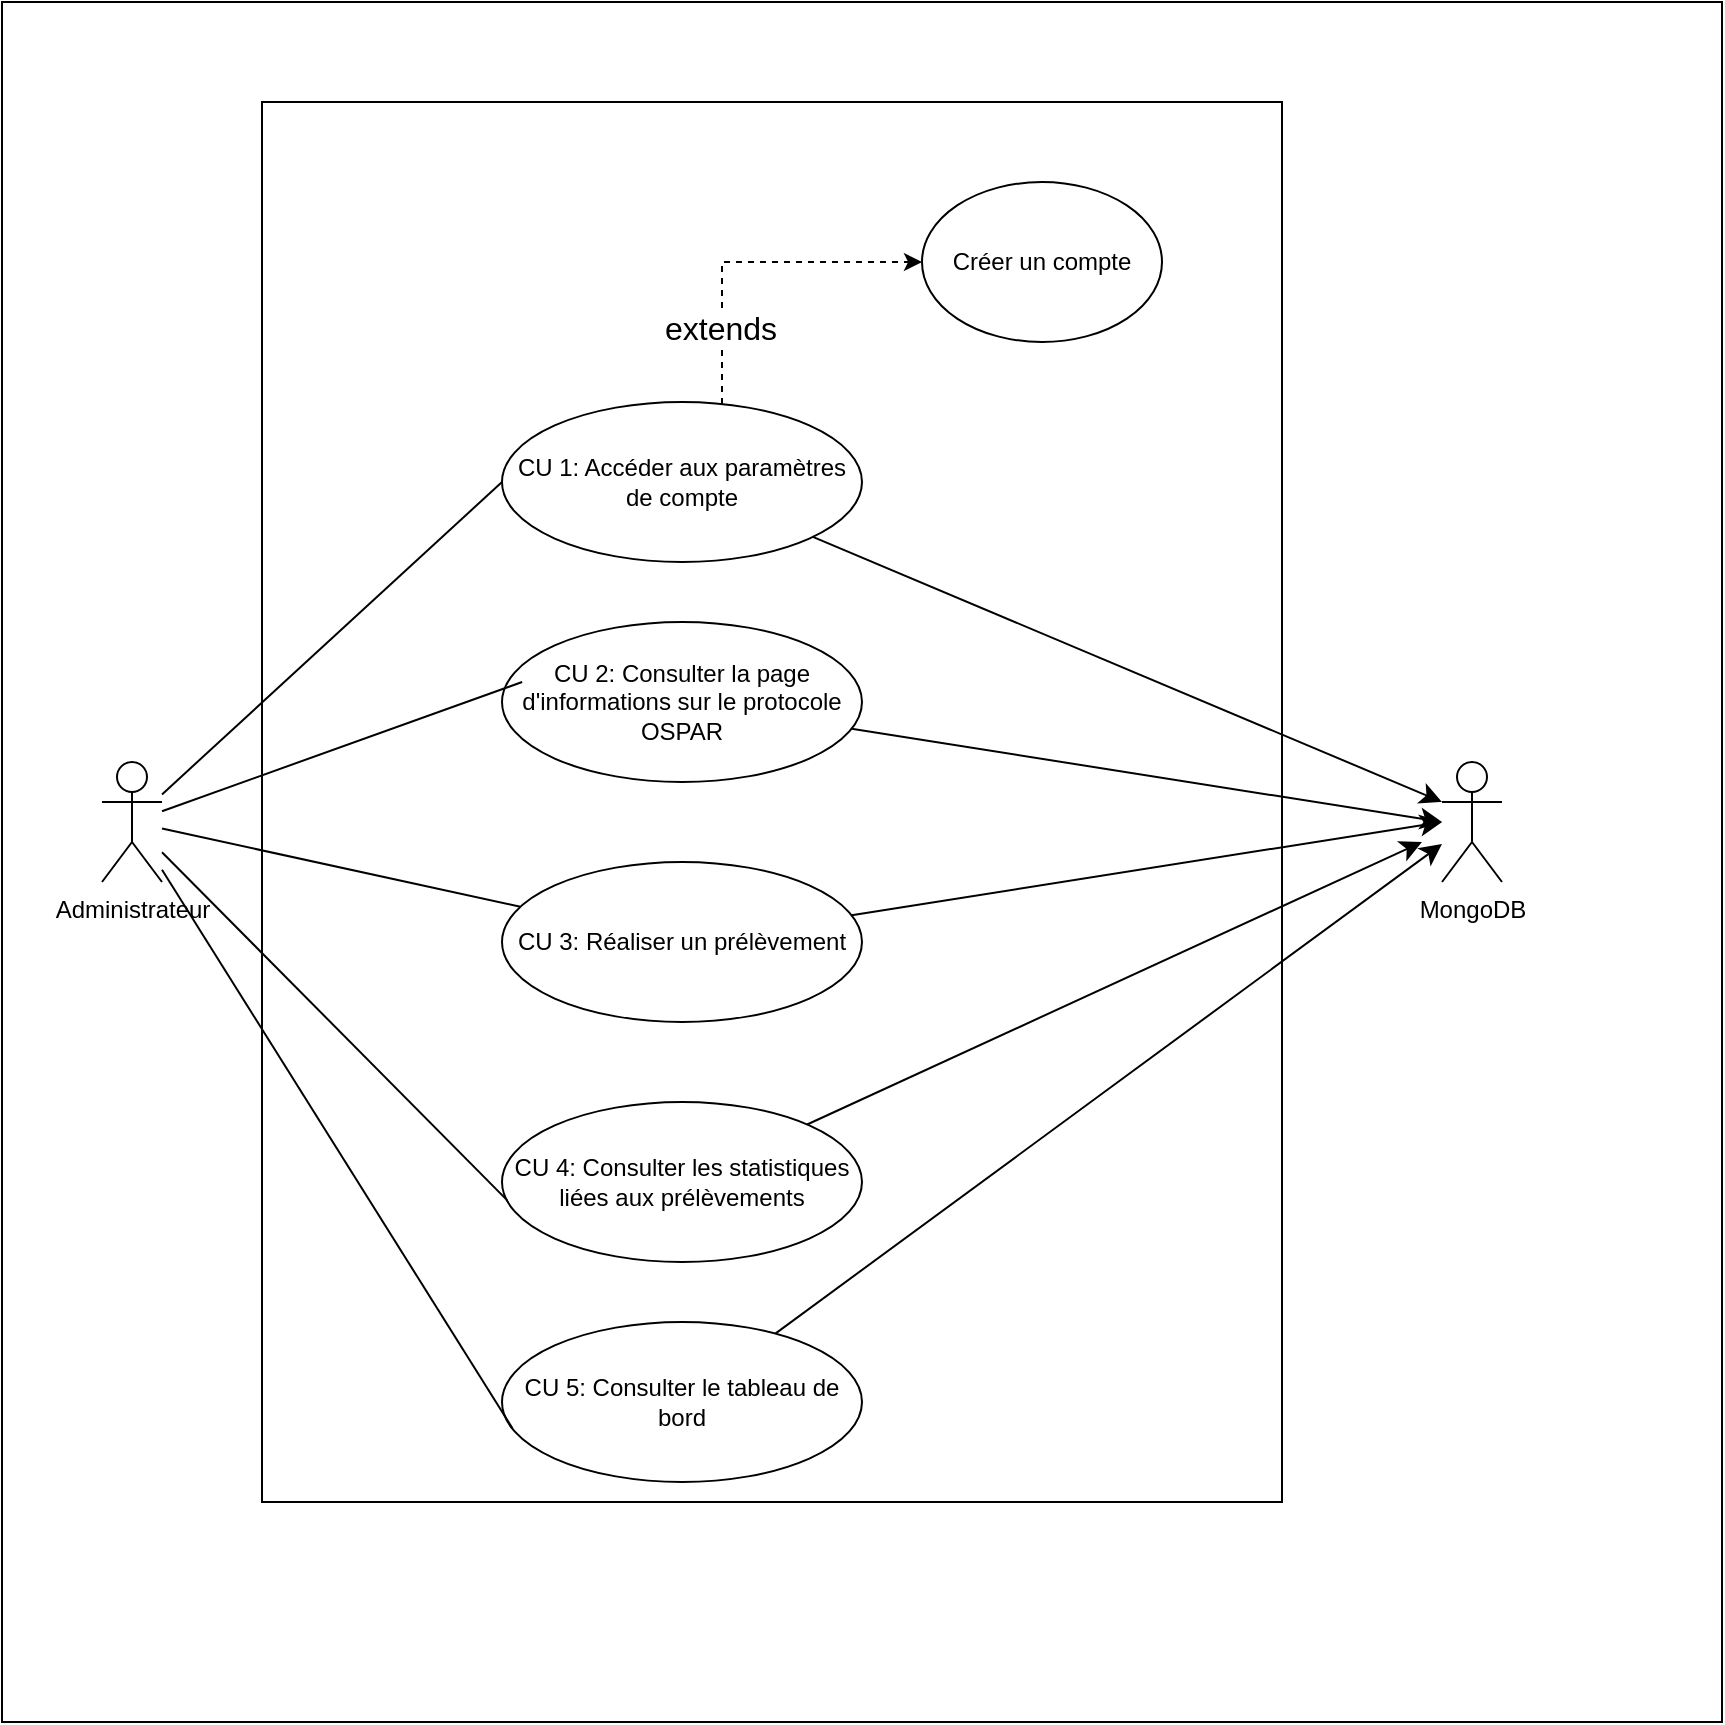 <mxfile version="26.0.10">
  <diagram name="Page-1" id="LubBqCAFF0eY_6Dfj3jN">
    <mxGraphModel dx="1002" dy="811" grid="1" gridSize="10" guides="1" tooltips="1" connect="1" arrows="1" fold="1" page="1" pageScale="1" pageWidth="850" pageHeight="1100" math="0" shadow="0">
      <root>
        <mxCell id="0" />
        <mxCell id="1" parent="0" />
        <mxCell id="bE1gFKcx4u8gwo7U3hTT-1" value="" style="whiteSpace=wrap;html=1;aspect=fixed;" parent="1" vertex="1">
          <mxGeometry x="30" y="20" width="860" height="860" as="geometry" />
        </mxCell>
        <mxCell id="hrwhk7hBxuppIEL_lkO9-1" value="Administrateur" style="shape=umlActor;verticalLabelPosition=bottom;verticalAlign=top;html=1;outlineConnect=0;" parent="1" vertex="1">
          <mxGeometry x="80" y="400" width="30" height="60" as="geometry" />
        </mxCell>
        <mxCell id="bE1gFKcx4u8gwo7U3hTT-4" value="" style="rounded=0;whiteSpace=wrap;html=1;" parent="1" vertex="1">
          <mxGeometry x="160" y="70" width="510" height="700" as="geometry" />
        </mxCell>
        <mxCell id="bE1gFKcx4u8gwo7U3hTT-5" value="MongoDB" style="shape=umlActor;verticalLabelPosition=bottom;verticalAlign=top;html=1;outlineConnect=0;" parent="1" vertex="1">
          <mxGeometry x="750" y="400" width="30" height="60" as="geometry" />
        </mxCell>
        <mxCell id="bE1gFKcx4u8gwo7U3hTT-11" style="edgeStyle=orthogonalEdgeStyle;rounded=0;orthogonalLoop=1;jettySize=auto;html=1;dashed=1;" parent="1" source="bE1gFKcx4u8gwo7U3hTT-6" target="bE1gFKcx4u8gwo7U3hTT-10" edge="1">
          <mxGeometry relative="1" as="geometry">
            <Array as="points">
              <mxPoint x="390" y="150" />
            </Array>
          </mxGeometry>
        </mxCell>
        <mxCell id="bE1gFKcx4u8gwo7U3hTT-12" value="&lt;font style=&quot;font-size: 16px;&quot;&gt;extends&lt;/font&gt;" style="edgeLabel;html=1;align=center;verticalAlign=middle;resizable=0;points=[];" parent="bE1gFKcx4u8gwo7U3hTT-11" vertex="1" connectable="0">
          <mxGeometry x="-0.55" y="1" relative="1" as="geometry">
            <mxPoint as="offset" />
          </mxGeometry>
        </mxCell>
        <mxCell id="bE1gFKcx4u8gwo7U3hTT-6" value="CU 1: Accéder aux paramètres de compte" style="ellipse;whiteSpace=wrap;html=1;" parent="1" vertex="1">
          <mxGeometry x="280" y="220" width="180" height="80" as="geometry" />
        </mxCell>
        <mxCell id="YEJC2_c8n0acilr_dagX-16" style="edgeStyle=none;curved=1;rounded=0;orthogonalLoop=1;jettySize=auto;html=1;fontSize=12;startSize=8;endSize=8;" edge="1" parent="1" source="bE1gFKcx4u8gwo7U3hTT-7">
          <mxGeometry relative="1" as="geometry">
            <mxPoint x="750" y="430" as="targetPoint" />
          </mxGeometry>
        </mxCell>
        <mxCell id="bE1gFKcx4u8gwo7U3hTT-7" value="CU 2: Consulter la page d&#39;informations sur le protocole OSPAR" style="ellipse;whiteSpace=wrap;html=1;" parent="1" vertex="1">
          <mxGeometry x="280" y="330" width="180" height="80" as="geometry" />
        </mxCell>
        <mxCell id="YEJC2_c8n0acilr_dagX-14" style="edgeStyle=none;curved=1;rounded=0;orthogonalLoop=1;jettySize=auto;html=1;fontSize=12;startSize=8;endSize=8;" edge="1" parent="1" source="bE1gFKcx4u8gwo7U3hTT-8">
          <mxGeometry relative="1" as="geometry">
            <mxPoint x="750" y="430" as="targetPoint" />
          </mxGeometry>
        </mxCell>
        <mxCell id="bE1gFKcx4u8gwo7U3hTT-8" value="CU 3: Réaliser un prélèvement" style="ellipse;whiteSpace=wrap;html=1;" parent="1" vertex="1">
          <mxGeometry x="280" y="450" width="180" height="80" as="geometry" />
        </mxCell>
        <mxCell id="YEJC2_c8n0acilr_dagX-15" style="edgeStyle=none;curved=1;rounded=0;orthogonalLoop=1;jettySize=auto;html=1;fontSize=12;startSize=8;endSize=8;" edge="1" parent="1" source="bE1gFKcx4u8gwo7U3hTT-9">
          <mxGeometry relative="1" as="geometry">
            <mxPoint x="740" y="440" as="targetPoint" />
          </mxGeometry>
        </mxCell>
        <mxCell id="bE1gFKcx4u8gwo7U3hTT-9" value="CU 4: Consulter les statistiques liées aux prélèvements" style="ellipse;whiteSpace=wrap;html=1;" parent="1" vertex="1">
          <mxGeometry x="280" y="570" width="180" height="80" as="geometry" />
        </mxCell>
        <mxCell id="bE1gFKcx4u8gwo7U3hTT-10" value="Créer un compte" style="ellipse;whiteSpace=wrap;html=1;" parent="1" vertex="1">
          <mxGeometry x="490" y="110" width="120" height="80" as="geometry" />
        </mxCell>
        <mxCell id="YEJC2_c8n0acilr_dagX-6" style="edgeStyle=none;curved=1;rounded=0;orthogonalLoop=1;jettySize=auto;html=1;fontSize=12;startSize=8;endSize=8;" edge="1" parent="1" source="YEJC2_c8n0acilr_dagX-1" target="bE1gFKcx4u8gwo7U3hTT-5">
          <mxGeometry relative="1" as="geometry" />
        </mxCell>
        <mxCell id="YEJC2_c8n0acilr_dagX-1" value="CU 5: Consulter le tableau de bord" style="ellipse;whiteSpace=wrap;html=1;" vertex="1" parent="1">
          <mxGeometry x="280" y="680" width="180" height="80" as="geometry" />
        </mxCell>
        <mxCell id="YEJC2_c8n0acilr_dagX-4" style="edgeStyle=none;curved=1;rounded=0;orthogonalLoop=1;jettySize=auto;html=1;entryX=0.029;entryY=0.664;entryDx=0;entryDy=0;entryPerimeter=0;fontSize=12;startSize=8;endSize=8;endArrow=none;startFill=0;" edge="1" parent="1" source="hrwhk7hBxuppIEL_lkO9-1" target="YEJC2_c8n0acilr_dagX-1">
          <mxGeometry relative="1" as="geometry" />
        </mxCell>
        <mxCell id="YEJC2_c8n0acilr_dagX-7" style="edgeStyle=none;curved=1;rounded=0;orthogonalLoop=1;jettySize=auto;html=1;entryX=0.014;entryY=0.613;entryDx=0;entryDy=0;entryPerimeter=0;fontSize=12;startSize=8;endSize=8;endArrow=none;startFill=0;" edge="1" parent="1" source="hrwhk7hBxuppIEL_lkO9-1" target="bE1gFKcx4u8gwo7U3hTT-9">
          <mxGeometry relative="1" as="geometry" />
        </mxCell>
        <mxCell id="YEJC2_c8n0acilr_dagX-9" style="edgeStyle=none;curved=1;rounded=0;orthogonalLoop=1;jettySize=auto;html=1;entryX=0.056;entryY=0.375;entryDx=0;entryDy=0;entryPerimeter=0;fontSize=12;startSize=8;endSize=8;endArrow=none;startFill=0;" edge="1" parent="1" source="hrwhk7hBxuppIEL_lkO9-1" target="bE1gFKcx4u8gwo7U3hTT-7">
          <mxGeometry relative="1" as="geometry" />
        </mxCell>
        <mxCell id="YEJC2_c8n0acilr_dagX-11" style="edgeStyle=none;curved=1;rounded=0;orthogonalLoop=1;jettySize=auto;html=1;entryX=0;entryY=0.5;entryDx=0;entryDy=0;fontSize=12;startSize=8;endSize=8;endArrow=none;startFill=0;" edge="1" parent="1" source="hrwhk7hBxuppIEL_lkO9-1" target="bE1gFKcx4u8gwo7U3hTT-6">
          <mxGeometry relative="1" as="geometry" />
        </mxCell>
        <mxCell id="YEJC2_c8n0acilr_dagX-8" style="edgeStyle=none;curved=1;rounded=0;orthogonalLoop=1;jettySize=auto;html=1;fontSize=12;startSize=8;endSize=8;endArrow=none;startFill=0;" edge="1" parent="1" source="hrwhk7hBxuppIEL_lkO9-1" target="bE1gFKcx4u8gwo7U3hTT-8">
          <mxGeometry relative="1" as="geometry" />
        </mxCell>
        <mxCell id="YEJC2_c8n0acilr_dagX-17" style="edgeStyle=none;curved=1;rounded=0;orthogonalLoop=1;jettySize=auto;html=1;entryX=0;entryY=0.333;entryDx=0;entryDy=0;entryPerimeter=0;fontSize=12;startSize=8;endSize=8;" edge="1" parent="1" source="bE1gFKcx4u8gwo7U3hTT-6" target="bE1gFKcx4u8gwo7U3hTT-5">
          <mxGeometry relative="1" as="geometry" />
        </mxCell>
      </root>
    </mxGraphModel>
  </diagram>
</mxfile>
